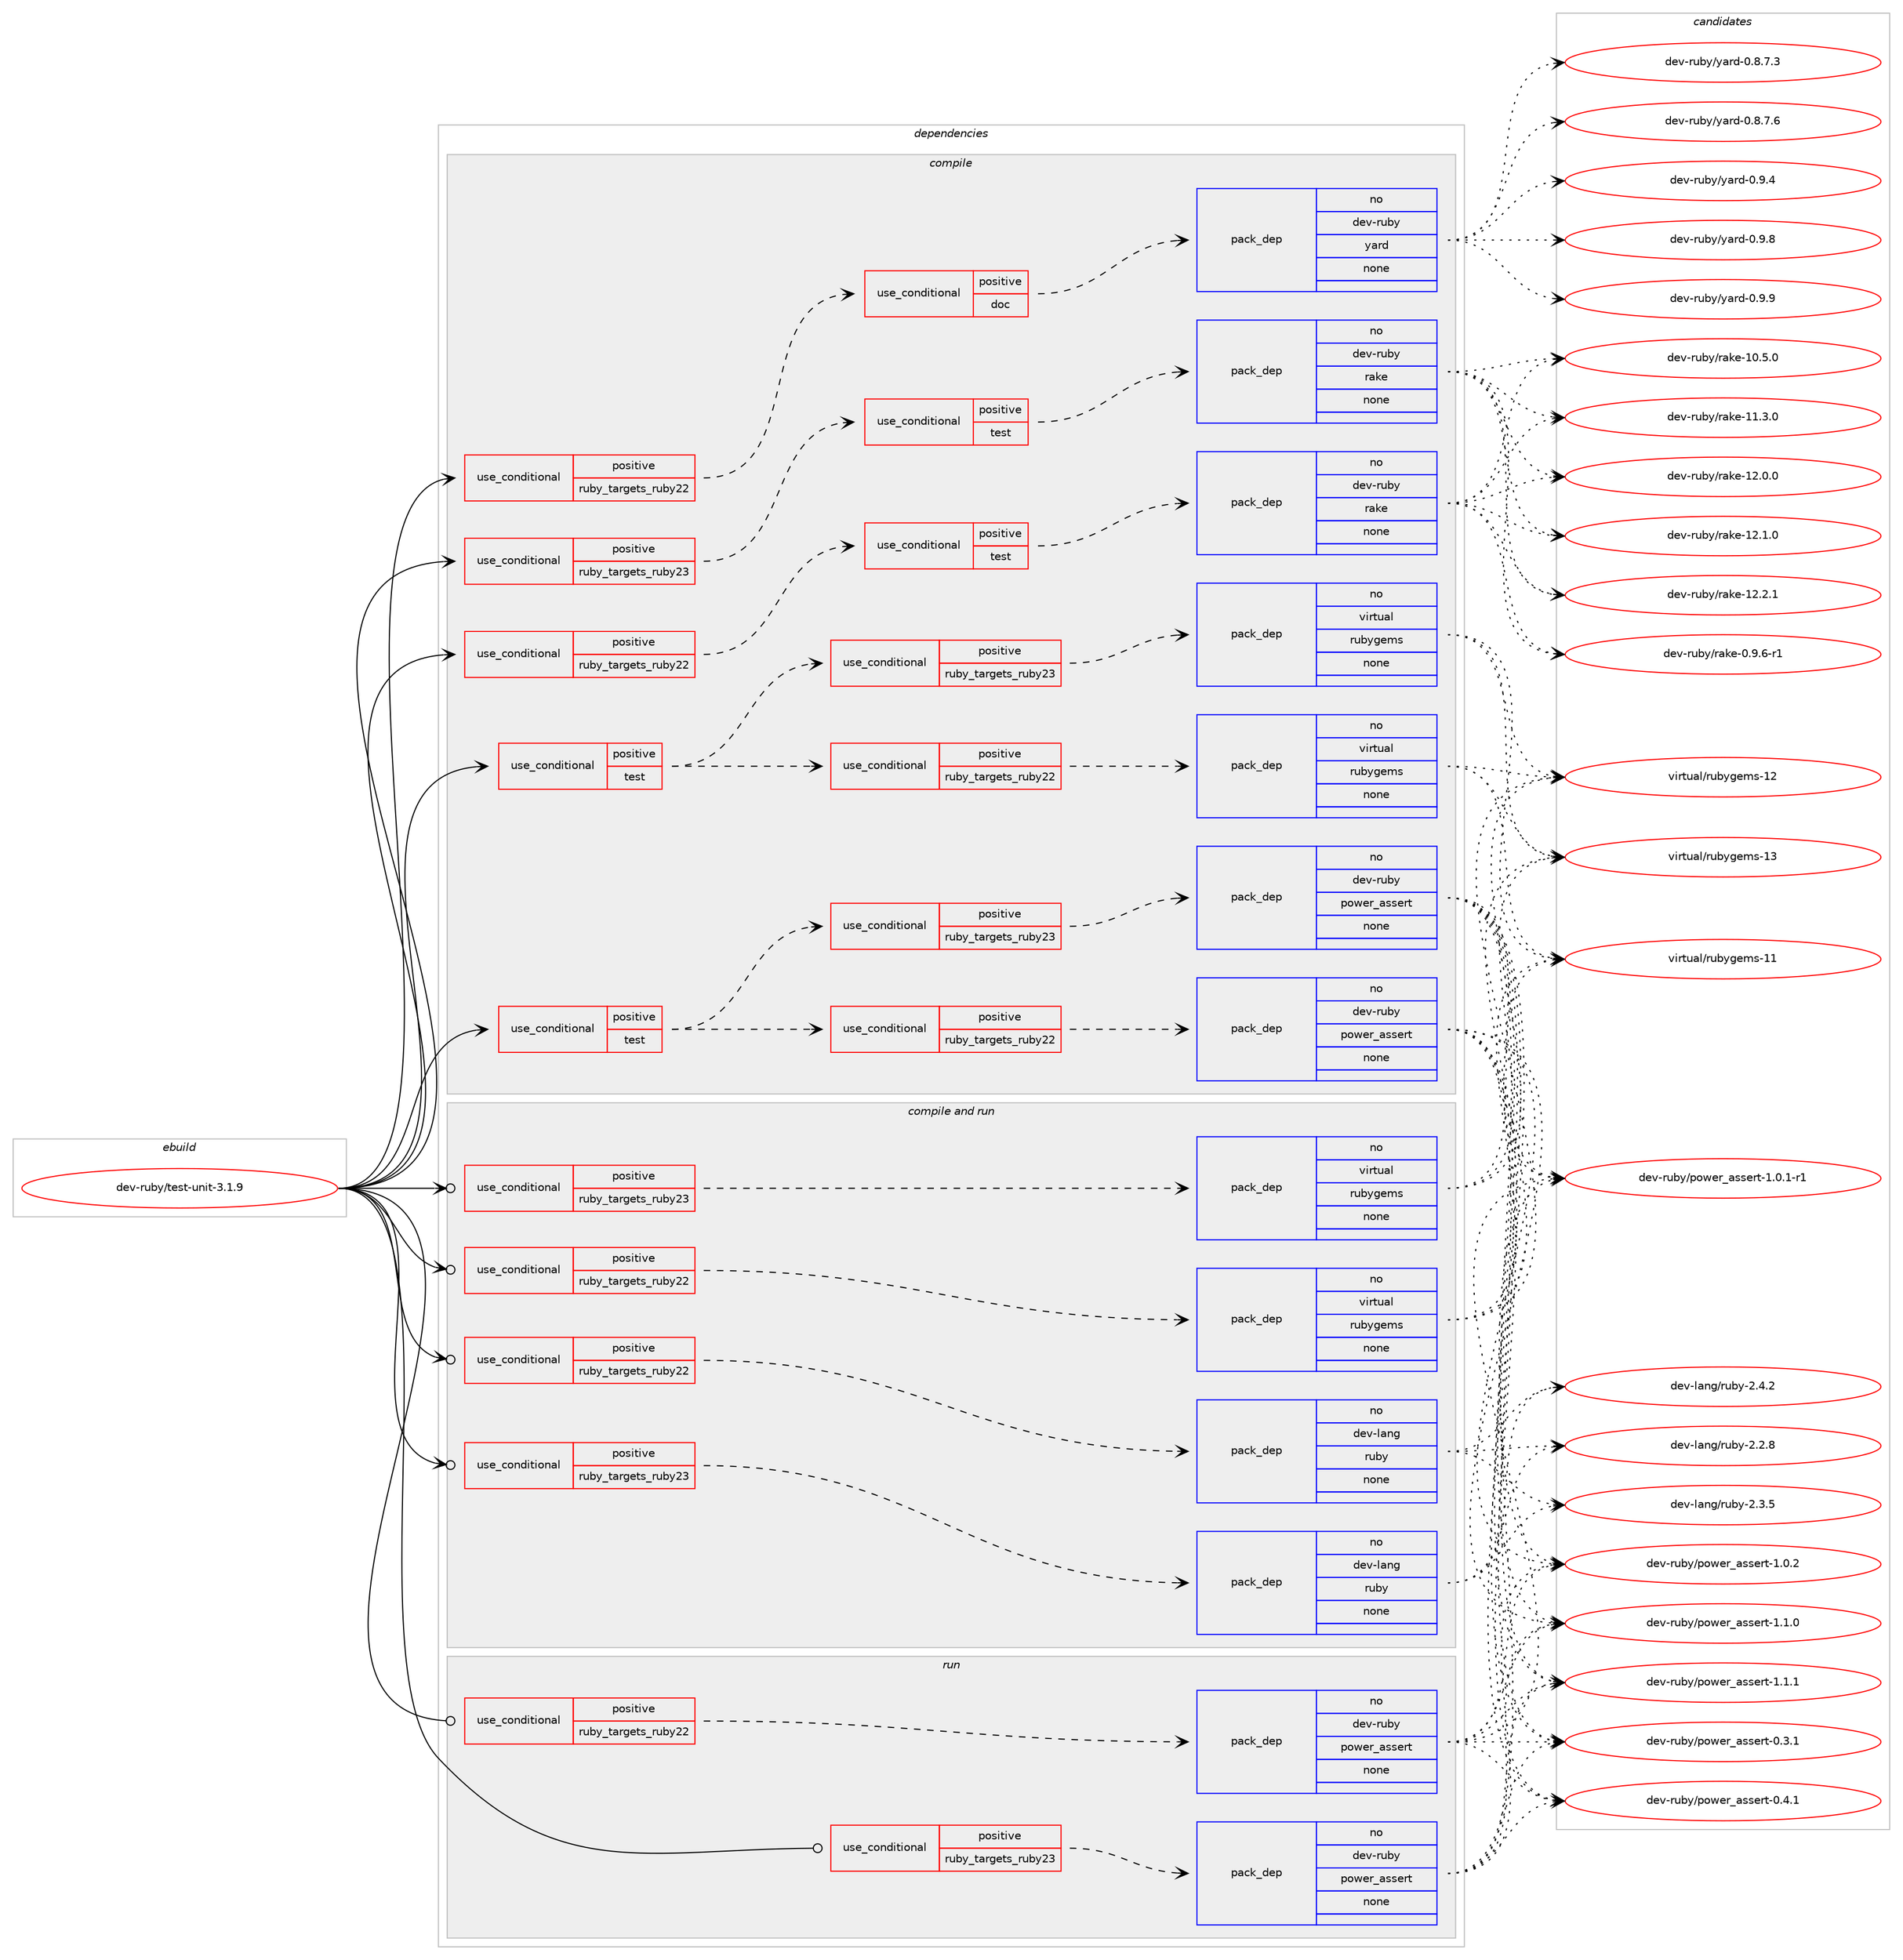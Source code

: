 digraph prolog {

# *************
# Graph options
# *************

newrank=true;
concentrate=true;
compound=true;
graph [rankdir=LR,fontname=Helvetica,fontsize=10,ranksep=1.5];#, ranksep=2.5, nodesep=0.2];
edge  [arrowhead=vee];
node  [fontname=Helvetica,fontsize=10];

# **********
# The ebuild
# **********

subgraph cluster_leftcol {
color=gray;
rank=same;
label=<<i>ebuild</i>>;
id [label="dev-ruby/test-unit-3.1.9", color=red, width=4, href="../dev-ruby/test-unit-3.1.9.svg"];
}

# ****************
# The dependencies
# ****************

subgraph cluster_midcol {
color=gray;
label=<<i>dependencies</i>>;
subgraph cluster_compile {
fillcolor="#eeeeee";
style=filled;
label=<<i>compile</i>>;
subgraph cond74630 {
dependency274043 [label=<<TABLE BORDER="0" CELLBORDER="1" CELLSPACING="0" CELLPADDING="4"><TR><TD ROWSPAN="3" CELLPADDING="10">use_conditional</TD></TR><TR><TD>positive</TD></TR><TR><TD>ruby_targets_ruby22</TD></TR></TABLE>>, shape=none, color=red];
subgraph cond74631 {
dependency274044 [label=<<TABLE BORDER="0" CELLBORDER="1" CELLSPACING="0" CELLPADDING="4"><TR><TD ROWSPAN="3" CELLPADDING="10">use_conditional</TD></TR><TR><TD>positive</TD></TR><TR><TD>doc</TD></TR></TABLE>>, shape=none, color=red];
subgraph pack195297 {
dependency274045 [label=<<TABLE BORDER="0" CELLBORDER="1" CELLSPACING="0" CELLPADDING="4" WIDTH="220"><TR><TD ROWSPAN="6" CELLPADDING="30">pack_dep</TD></TR><TR><TD WIDTH="110">no</TD></TR><TR><TD>dev-ruby</TD></TR><TR><TD>yard</TD></TR><TR><TD>none</TD></TR><TR><TD></TD></TR></TABLE>>, shape=none, color=blue];
}
dependency274044:e -> dependency274045:w [weight=20,style="dashed",arrowhead="vee"];
}
dependency274043:e -> dependency274044:w [weight=20,style="dashed",arrowhead="vee"];
}
id:e -> dependency274043:w [weight=20,style="solid",arrowhead="vee"];
subgraph cond74632 {
dependency274046 [label=<<TABLE BORDER="0" CELLBORDER="1" CELLSPACING="0" CELLPADDING="4"><TR><TD ROWSPAN="3" CELLPADDING="10">use_conditional</TD></TR><TR><TD>positive</TD></TR><TR><TD>ruby_targets_ruby22</TD></TR></TABLE>>, shape=none, color=red];
subgraph cond74633 {
dependency274047 [label=<<TABLE BORDER="0" CELLBORDER="1" CELLSPACING="0" CELLPADDING="4"><TR><TD ROWSPAN="3" CELLPADDING="10">use_conditional</TD></TR><TR><TD>positive</TD></TR><TR><TD>test</TD></TR></TABLE>>, shape=none, color=red];
subgraph pack195298 {
dependency274048 [label=<<TABLE BORDER="0" CELLBORDER="1" CELLSPACING="0" CELLPADDING="4" WIDTH="220"><TR><TD ROWSPAN="6" CELLPADDING="30">pack_dep</TD></TR><TR><TD WIDTH="110">no</TD></TR><TR><TD>dev-ruby</TD></TR><TR><TD>rake</TD></TR><TR><TD>none</TD></TR><TR><TD></TD></TR></TABLE>>, shape=none, color=blue];
}
dependency274047:e -> dependency274048:w [weight=20,style="dashed",arrowhead="vee"];
}
dependency274046:e -> dependency274047:w [weight=20,style="dashed",arrowhead="vee"];
}
id:e -> dependency274046:w [weight=20,style="solid",arrowhead="vee"];
subgraph cond74634 {
dependency274049 [label=<<TABLE BORDER="0" CELLBORDER="1" CELLSPACING="0" CELLPADDING="4"><TR><TD ROWSPAN="3" CELLPADDING="10">use_conditional</TD></TR><TR><TD>positive</TD></TR><TR><TD>ruby_targets_ruby23</TD></TR></TABLE>>, shape=none, color=red];
subgraph cond74635 {
dependency274050 [label=<<TABLE BORDER="0" CELLBORDER="1" CELLSPACING="0" CELLPADDING="4"><TR><TD ROWSPAN="3" CELLPADDING="10">use_conditional</TD></TR><TR><TD>positive</TD></TR><TR><TD>test</TD></TR></TABLE>>, shape=none, color=red];
subgraph pack195299 {
dependency274051 [label=<<TABLE BORDER="0" CELLBORDER="1" CELLSPACING="0" CELLPADDING="4" WIDTH="220"><TR><TD ROWSPAN="6" CELLPADDING="30">pack_dep</TD></TR><TR><TD WIDTH="110">no</TD></TR><TR><TD>dev-ruby</TD></TR><TR><TD>rake</TD></TR><TR><TD>none</TD></TR><TR><TD></TD></TR></TABLE>>, shape=none, color=blue];
}
dependency274050:e -> dependency274051:w [weight=20,style="dashed",arrowhead="vee"];
}
dependency274049:e -> dependency274050:w [weight=20,style="dashed",arrowhead="vee"];
}
id:e -> dependency274049:w [weight=20,style="solid",arrowhead="vee"];
subgraph cond74636 {
dependency274052 [label=<<TABLE BORDER="0" CELLBORDER="1" CELLSPACING="0" CELLPADDING="4"><TR><TD ROWSPAN="3" CELLPADDING="10">use_conditional</TD></TR><TR><TD>positive</TD></TR><TR><TD>test</TD></TR></TABLE>>, shape=none, color=red];
subgraph cond74637 {
dependency274053 [label=<<TABLE BORDER="0" CELLBORDER="1" CELLSPACING="0" CELLPADDING="4"><TR><TD ROWSPAN="3" CELLPADDING="10">use_conditional</TD></TR><TR><TD>positive</TD></TR><TR><TD>ruby_targets_ruby22</TD></TR></TABLE>>, shape=none, color=red];
subgraph pack195300 {
dependency274054 [label=<<TABLE BORDER="0" CELLBORDER="1" CELLSPACING="0" CELLPADDING="4" WIDTH="220"><TR><TD ROWSPAN="6" CELLPADDING="30">pack_dep</TD></TR><TR><TD WIDTH="110">no</TD></TR><TR><TD>dev-ruby</TD></TR><TR><TD>power_assert</TD></TR><TR><TD>none</TD></TR><TR><TD></TD></TR></TABLE>>, shape=none, color=blue];
}
dependency274053:e -> dependency274054:w [weight=20,style="dashed",arrowhead="vee"];
}
dependency274052:e -> dependency274053:w [weight=20,style="dashed",arrowhead="vee"];
subgraph cond74638 {
dependency274055 [label=<<TABLE BORDER="0" CELLBORDER="1" CELLSPACING="0" CELLPADDING="4"><TR><TD ROWSPAN="3" CELLPADDING="10">use_conditional</TD></TR><TR><TD>positive</TD></TR><TR><TD>ruby_targets_ruby23</TD></TR></TABLE>>, shape=none, color=red];
subgraph pack195301 {
dependency274056 [label=<<TABLE BORDER="0" CELLBORDER="1" CELLSPACING="0" CELLPADDING="4" WIDTH="220"><TR><TD ROWSPAN="6" CELLPADDING="30">pack_dep</TD></TR><TR><TD WIDTH="110">no</TD></TR><TR><TD>dev-ruby</TD></TR><TR><TD>power_assert</TD></TR><TR><TD>none</TD></TR><TR><TD></TD></TR></TABLE>>, shape=none, color=blue];
}
dependency274055:e -> dependency274056:w [weight=20,style="dashed",arrowhead="vee"];
}
dependency274052:e -> dependency274055:w [weight=20,style="dashed",arrowhead="vee"];
}
id:e -> dependency274052:w [weight=20,style="solid",arrowhead="vee"];
subgraph cond74639 {
dependency274057 [label=<<TABLE BORDER="0" CELLBORDER="1" CELLSPACING="0" CELLPADDING="4"><TR><TD ROWSPAN="3" CELLPADDING="10">use_conditional</TD></TR><TR><TD>positive</TD></TR><TR><TD>test</TD></TR></TABLE>>, shape=none, color=red];
subgraph cond74640 {
dependency274058 [label=<<TABLE BORDER="0" CELLBORDER="1" CELLSPACING="0" CELLPADDING="4"><TR><TD ROWSPAN="3" CELLPADDING="10">use_conditional</TD></TR><TR><TD>positive</TD></TR><TR><TD>ruby_targets_ruby22</TD></TR></TABLE>>, shape=none, color=red];
subgraph pack195302 {
dependency274059 [label=<<TABLE BORDER="0" CELLBORDER="1" CELLSPACING="0" CELLPADDING="4" WIDTH="220"><TR><TD ROWSPAN="6" CELLPADDING="30">pack_dep</TD></TR><TR><TD WIDTH="110">no</TD></TR><TR><TD>virtual</TD></TR><TR><TD>rubygems</TD></TR><TR><TD>none</TD></TR><TR><TD></TD></TR></TABLE>>, shape=none, color=blue];
}
dependency274058:e -> dependency274059:w [weight=20,style="dashed",arrowhead="vee"];
}
dependency274057:e -> dependency274058:w [weight=20,style="dashed",arrowhead="vee"];
subgraph cond74641 {
dependency274060 [label=<<TABLE BORDER="0" CELLBORDER="1" CELLSPACING="0" CELLPADDING="4"><TR><TD ROWSPAN="3" CELLPADDING="10">use_conditional</TD></TR><TR><TD>positive</TD></TR><TR><TD>ruby_targets_ruby23</TD></TR></TABLE>>, shape=none, color=red];
subgraph pack195303 {
dependency274061 [label=<<TABLE BORDER="0" CELLBORDER="1" CELLSPACING="0" CELLPADDING="4" WIDTH="220"><TR><TD ROWSPAN="6" CELLPADDING="30">pack_dep</TD></TR><TR><TD WIDTH="110">no</TD></TR><TR><TD>virtual</TD></TR><TR><TD>rubygems</TD></TR><TR><TD>none</TD></TR><TR><TD></TD></TR></TABLE>>, shape=none, color=blue];
}
dependency274060:e -> dependency274061:w [weight=20,style="dashed",arrowhead="vee"];
}
dependency274057:e -> dependency274060:w [weight=20,style="dashed",arrowhead="vee"];
}
id:e -> dependency274057:w [weight=20,style="solid",arrowhead="vee"];
}
subgraph cluster_compileandrun {
fillcolor="#eeeeee";
style=filled;
label=<<i>compile and run</i>>;
subgraph cond74642 {
dependency274062 [label=<<TABLE BORDER="0" CELLBORDER="1" CELLSPACING="0" CELLPADDING="4"><TR><TD ROWSPAN="3" CELLPADDING="10">use_conditional</TD></TR><TR><TD>positive</TD></TR><TR><TD>ruby_targets_ruby22</TD></TR></TABLE>>, shape=none, color=red];
subgraph pack195304 {
dependency274063 [label=<<TABLE BORDER="0" CELLBORDER="1" CELLSPACING="0" CELLPADDING="4" WIDTH="220"><TR><TD ROWSPAN="6" CELLPADDING="30">pack_dep</TD></TR><TR><TD WIDTH="110">no</TD></TR><TR><TD>dev-lang</TD></TR><TR><TD>ruby</TD></TR><TR><TD>none</TD></TR><TR><TD></TD></TR></TABLE>>, shape=none, color=blue];
}
dependency274062:e -> dependency274063:w [weight=20,style="dashed",arrowhead="vee"];
}
id:e -> dependency274062:w [weight=20,style="solid",arrowhead="odotvee"];
subgraph cond74643 {
dependency274064 [label=<<TABLE BORDER="0" CELLBORDER="1" CELLSPACING="0" CELLPADDING="4"><TR><TD ROWSPAN="3" CELLPADDING="10">use_conditional</TD></TR><TR><TD>positive</TD></TR><TR><TD>ruby_targets_ruby22</TD></TR></TABLE>>, shape=none, color=red];
subgraph pack195305 {
dependency274065 [label=<<TABLE BORDER="0" CELLBORDER="1" CELLSPACING="0" CELLPADDING="4" WIDTH="220"><TR><TD ROWSPAN="6" CELLPADDING="30">pack_dep</TD></TR><TR><TD WIDTH="110">no</TD></TR><TR><TD>virtual</TD></TR><TR><TD>rubygems</TD></TR><TR><TD>none</TD></TR><TR><TD></TD></TR></TABLE>>, shape=none, color=blue];
}
dependency274064:e -> dependency274065:w [weight=20,style="dashed",arrowhead="vee"];
}
id:e -> dependency274064:w [weight=20,style="solid",arrowhead="odotvee"];
subgraph cond74644 {
dependency274066 [label=<<TABLE BORDER="0" CELLBORDER="1" CELLSPACING="0" CELLPADDING="4"><TR><TD ROWSPAN="3" CELLPADDING="10">use_conditional</TD></TR><TR><TD>positive</TD></TR><TR><TD>ruby_targets_ruby23</TD></TR></TABLE>>, shape=none, color=red];
subgraph pack195306 {
dependency274067 [label=<<TABLE BORDER="0" CELLBORDER="1" CELLSPACING="0" CELLPADDING="4" WIDTH="220"><TR><TD ROWSPAN="6" CELLPADDING="30">pack_dep</TD></TR><TR><TD WIDTH="110">no</TD></TR><TR><TD>dev-lang</TD></TR><TR><TD>ruby</TD></TR><TR><TD>none</TD></TR><TR><TD></TD></TR></TABLE>>, shape=none, color=blue];
}
dependency274066:e -> dependency274067:w [weight=20,style="dashed",arrowhead="vee"];
}
id:e -> dependency274066:w [weight=20,style="solid",arrowhead="odotvee"];
subgraph cond74645 {
dependency274068 [label=<<TABLE BORDER="0" CELLBORDER="1" CELLSPACING="0" CELLPADDING="4"><TR><TD ROWSPAN="3" CELLPADDING="10">use_conditional</TD></TR><TR><TD>positive</TD></TR><TR><TD>ruby_targets_ruby23</TD></TR></TABLE>>, shape=none, color=red];
subgraph pack195307 {
dependency274069 [label=<<TABLE BORDER="0" CELLBORDER="1" CELLSPACING="0" CELLPADDING="4" WIDTH="220"><TR><TD ROWSPAN="6" CELLPADDING="30">pack_dep</TD></TR><TR><TD WIDTH="110">no</TD></TR><TR><TD>virtual</TD></TR><TR><TD>rubygems</TD></TR><TR><TD>none</TD></TR><TR><TD></TD></TR></TABLE>>, shape=none, color=blue];
}
dependency274068:e -> dependency274069:w [weight=20,style="dashed",arrowhead="vee"];
}
id:e -> dependency274068:w [weight=20,style="solid",arrowhead="odotvee"];
}
subgraph cluster_run {
fillcolor="#eeeeee";
style=filled;
label=<<i>run</i>>;
subgraph cond74646 {
dependency274070 [label=<<TABLE BORDER="0" CELLBORDER="1" CELLSPACING="0" CELLPADDING="4"><TR><TD ROWSPAN="3" CELLPADDING="10">use_conditional</TD></TR><TR><TD>positive</TD></TR><TR><TD>ruby_targets_ruby22</TD></TR></TABLE>>, shape=none, color=red];
subgraph pack195308 {
dependency274071 [label=<<TABLE BORDER="0" CELLBORDER="1" CELLSPACING="0" CELLPADDING="4" WIDTH="220"><TR><TD ROWSPAN="6" CELLPADDING="30">pack_dep</TD></TR><TR><TD WIDTH="110">no</TD></TR><TR><TD>dev-ruby</TD></TR><TR><TD>power_assert</TD></TR><TR><TD>none</TD></TR><TR><TD></TD></TR></TABLE>>, shape=none, color=blue];
}
dependency274070:e -> dependency274071:w [weight=20,style="dashed",arrowhead="vee"];
}
id:e -> dependency274070:w [weight=20,style="solid",arrowhead="odot"];
subgraph cond74647 {
dependency274072 [label=<<TABLE BORDER="0" CELLBORDER="1" CELLSPACING="0" CELLPADDING="4"><TR><TD ROWSPAN="3" CELLPADDING="10">use_conditional</TD></TR><TR><TD>positive</TD></TR><TR><TD>ruby_targets_ruby23</TD></TR></TABLE>>, shape=none, color=red];
subgraph pack195309 {
dependency274073 [label=<<TABLE BORDER="0" CELLBORDER="1" CELLSPACING="0" CELLPADDING="4" WIDTH="220"><TR><TD ROWSPAN="6" CELLPADDING="30">pack_dep</TD></TR><TR><TD WIDTH="110">no</TD></TR><TR><TD>dev-ruby</TD></TR><TR><TD>power_assert</TD></TR><TR><TD>none</TD></TR><TR><TD></TD></TR></TABLE>>, shape=none, color=blue];
}
dependency274072:e -> dependency274073:w [weight=20,style="dashed",arrowhead="vee"];
}
id:e -> dependency274072:w [weight=20,style="solid",arrowhead="odot"];
}
}

# **************
# The candidates
# **************

subgraph cluster_choices {
rank=same;
color=gray;
label=<<i>candidates</i>>;

subgraph choice195297 {
color=black;
nodesep=1;
choice100101118451141179812147121971141004548465646554651 [label="dev-ruby/yard-0.8.7.3", color=red, width=4,href="../dev-ruby/yard-0.8.7.3.svg"];
choice100101118451141179812147121971141004548465646554654 [label="dev-ruby/yard-0.8.7.6", color=red, width=4,href="../dev-ruby/yard-0.8.7.6.svg"];
choice10010111845114117981214712197114100454846574652 [label="dev-ruby/yard-0.9.4", color=red, width=4,href="../dev-ruby/yard-0.9.4.svg"];
choice10010111845114117981214712197114100454846574656 [label="dev-ruby/yard-0.9.8", color=red, width=4,href="../dev-ruby/yard-0.9.8.svg"];
choice10010111845114117981214712197114100454846574657 [label="dev-ruby/yard-0.9.9", color=red, width=4,href="../dev-ruby/yard-0.9.9.svg"];
dependency274045:e -> choice100101118451141179812147121971141004548465646554651:w [style=dotted,weight="100"];
dependency274045:e -> choice100101118451141179812147121971141004548465646554654:w [style=dotted,weight="100"];
dependency274045:e -> choice10010111845114117981214712197114100454846574652:w [style=dotted,weight="100"];
dependency274045:e -> choice10010111845114117981214712197114100454846574656:w [style=dotted,weight="100"];
dependency274045:e -> choice10010111845114117981214712197114100454846574657:w [style=dotted,weight="100"];
}
subgraph choice195298 {
color=black;
nodesep=1;
choice100101118451141179812147114971071014548465746544511449 [label="dev-ruby/rake-0.9.6-r1", color=red, width=4,href="../dev-ruby/rake-0.9.6-r1.svg"];
choice1001011184511411798121471149710710145494846534648 [label="dev-ruby/rake-10.5.0", color=red, width=4,href="../dev-ruby/rake-10.5.0.svg"];
choice1001011184511411798121471149710710145494946514648 [label="dev-ruby/rake-11.3.0", color=red, width=4,href="../dev-ruby/rake-11.3.0.svg"];
choice1001011184511411798121471149710710145495046484648 [label="dev-ruby/rake-12.0.0", color=red, width=4,href="../dev-ruby/rake-12.0.0.svg"];
choice1001011184511411798121471149710710145495046494648 [label="dev-ruby/rake-12.1.0", color=red, width=4,href="../dev-ruby/rake-12.1.0.svg"];
choice1001011184511411798121471149710710145495046504649 [label="dev-ruby/rake-12.2.1", color=red, width=4,href="../dev-ruby/rake-12.2.1.svg"];
dependency274048:e -> choice100101118451141179812147114971071014548465746544511449:w [style=dotted,weight="100"];
dependency274048:e -> choice1001011184511411798121471149710710145494846534648:w [style=dotted,weight="100"];
dependency274048:e -> choice1001011184511411798121471149710710145494946514648:w [style=dotted,weight="100"];
dependency274048:e -> choice1001011184511411798121471149710710145495046484648:w [style=dotted,weight="100"];
dependency274048:e -> choice1001011184511411798121471149710710145495046494648:w [style=dotted,weight="100"];
dependency274048:e -> choice1001011184511411798121471149710710145495046504649:w [style=dotted,weight="100"];
}
subgraph choice195299 {
color=black;
nodesep=1;
choice100101118451141179812147114971071014548465746544511449 [label="dev-ruby/rake-0.9.6-r1", color=red, width=4,href="../dev-ruby/rake-0.9.6-r1.svg"];
choice1001011184511411798121471149710710145494846534648 [label="dev-ruby/rake-10.5.0", color=red, width=4,href="../dev-ruby/rake-10.5.0.svg"];
choice1001011184511411798121471149710710145494946514648 [label="dev-ruby/rake-11.3.0", color=red, width=4,href="../dev-ruby/rake-11.3.0.svg"];
choice1001011184511411798121471149710710145495046484648 [label="dev-ruby/rake-12.0.0", color=red, width=4,href="../dev-ruby/rake-12.0.0.svg"];
choice1001011184511411798121471149710710145495046494648 [label="dev-ruby/rake-12.1.0", color=red, width=4,href="../dev-ruby/rake-12.1.0.svg"];
choice1001011184511411798121471149710710145495046504649 [label="dev-ruby/rake-12.2.1", color=red, width=4,href="../dev-ruby/rake-12.2.1.svg"];
dependency274051:e -> choice100101118451141179812147114971071014548465746544511449:w [style=dotted,weight="100"];
dependency274051:e -> choice1001011184511411798121471149710710145494846534648:w [style=dotted,weight="100"];
dependency274051:e -> choice1001011184511411798121471149710710145494946514648:w [style=dotted,weight="100"];
dependency274051:e -> choice1001011184511411798121471149710710145495046484648:w [style=dotted,weight="100"];
dependency274051:e -> choice1001011184511411798121471149710710145495046494648:w [style=dotted,weight="100"];
dependency274051:e -> choice1001011184511411798121471149710710145495046504649:w [style=dotted,weight="100"];
}
subgraph choice195300 {
color=black;
nodesep=1;
choice1001011184511411798121471121111191011149597115115101114116454846514649 [label="dev-ruby/power_assert-0.3.1", color=red, width=4,href="../dev-ruby/power_assert-0.3.1.svg"];
choice1001011184511411798121471121111191011149597115115101114116454846524649 [label="dev-ruby/power_assert-0.4.1", color=red, width=4,href="../dev-ruby/power_assert-0.4.1.svg"];
choice10010111845114117981214711211111910111495971151151011141164549464846494511449 [label="dev-ruby/power_assert-1.0.1-r1", color=red, width=4,href="../dev-ruby/power_assert-1.0.1-r1.svg"];
choice1001011184511411798121471121111191011149597115115101114116454946484650 [label="dev-ruby/power_assert-1.0.2", color=red, width=4,href="../dev-ruby/power_assert-1.0.2.svg"];
choice1001011184511411798121471121111191011149597115115101114116454946494648 [label="dev-ruby/power_assert-1.1.0", color=red, width=4,href="../dev-ruby/power_assert-1.1.0.svg"];
choice1001011184511411798121471121111191011149597115115101114116454946494649 [label="dev-ruby/power_assert-1.1.1", color=red, width=4,href="../dev-ruby/power_assert-1.1.1.svg"];
dependency274054:e -> choice1001011184511411798121471121111191011149597115115101114116454846514649:w [style=dotted,weight="100"];
dependency274054:e -> choice1001011184511411798121471121111191011149597115115101114116454846524649:w [style=dotted,weight="100"];
dependency274054:e -> choice10010111845114117981214711211111910111495971151151011141164549464846494511449:w [style=dotted,weight="100"];
dependency274054:e -> choice1001011184511411798121471121111191011149597115115101114116454946484650:w [style=dotted,weight="100"];
dependency274054:e -> choice1001011184511411798121471121111191011149597115115101114116454946494648:w [style=dotted,weight="100"];
dependency274054:e -> choice1001011184511411798121471121111191011149597115115101114116454946494649:w [style=dotted,weight="100"];
}
subgraph choice195301 {
color=black;
nodesep=1;
choice1001011184511411798121471121111191011149597115115101114116454846514649 [label="dev-ruby/power_assert-0.3.1", color=red, width=4,href="../dev-ruby/power_assert-0.3.1.svg"];
choice1001011184511411798121471121111191011149597115115101114116454846524649 [label="dev-ruby/power_assert-0.4.1", color=red, width=4,href="../dev-ruby/power_assert-0.4.1.svg"];
choice10010111845114117981214711211111910111495971151151011141164549464846494511449 [label="dev-ruby/power_assert-1.0.1-r1", color=red, width=4,href="../dev-ruby/power_assert-1.0.1-r1.svg"];
choice1001011184511411798121471121111191011149597115115101114116454946484650 [label="dev-ruby/power_assert-1.0.2", color=red, width=4,href="../dev-ruby/power_assert-1.0.2.svg"];
choice1001011184511411798121471121111191011149597115115101114116454946494648 [label="dev-ruby/power_assert-1.1.0", color=red, width=4,href="../dev-ruby/power_assert-1.1.0.svg"];
choice1001011184511411798121471121111191011149597115115101114116454946494649 [label="dev-ruby/power_assert-1.1.1", color=red, width=4,href="../dev-ruby/power_assert-1.1.1.svg"];
dependency274056:e -> choice1001011184511411798121471121111191011149597115115101114116454846514649:w [style=dotted,weight="100"];
dependency274056:e -> choice1001011184511411798121471121111191011149597115115101114116454846524649:w [style=dotted,weight="100"];
dependency274056:e -> choice10010111845114117981214711211111910111495971151151011141164549464846494511449:w [style=dotted,weight="100"];
dependency274056:e -> choice1001011184511411798121471121111191011149597115115101114116454946484650:w [style=dotted,weight="100"];
dependency274056:e -> choice1001011184511411798121471121111191011149597115115101114116454946494648:w [style=dotted,weight="100"];
dependency274056:e -> choice1001011184511411798121471121111191011149597115115101114116454946494649:w [style=dotted,weight="100"];
}
subgraph choice195302 {
color=black;
nodesep=1;
choice118105114116117971084711411798121103101109115454949 [label="virtual/rubygems-11", color=red, width=4,href="../virtual/rubygems-11.svg"];
choice118105114116117971084711411798121103101109115454950 [label="virtual/rubygems-12", color=red, width=4,href="../virtual/rubygems-12.svg"];
choice118105114116117971084711411798121103101109115454951 [label="virtual/rubygems-13", color=red, width=4,href="../virtual/rubygems-13.svg"];
dependency274059:e -> choice118105114116117971084711411798121103101109115454949:w [style=dotted,weight="100"];
dependency274059:e -> choice118105114116117971084711411798121103101109115454950:w [style=dotted,weight="100"];
dependency274059:e -> choice118105114116117971084711411798121103101109115454951:w [style=dotted,weight="100"];
}
subgraph choice195303 {
color=black;
nodesep=1;
choice118105114116117971084711411798121103101109115454949 [label="virtual/rubygems-11", color=red, width=4,href="../virtual/rubygems-11.svg"];
choice118105114116117971084711411798121103101109115454950 [label="virtual/rubygems-12", color=red, width=4,href="../virtual/rubygems-12.svg"];
choice118105114116117971084711411798121103101109115454951 [label="virtual/rubygems-13", color=red, width=4,href="../virtual/rubygems-13.svg"];
dependency274061:e -> choice118105114116117971084711411798121103101109115454949:w [style=dotted,weight="100"];
dependency274061:e -> choice118105114116117971084711411798121103101109115454950:w [style=dotted,weight="100"];
dependency274061:e -> choice118105114116117971084711411798121103101109115454951:w [style=dotted,weight="100"];
}
subgraph choice195304 {
color=black;
nodesep=1;
choice10010111845108971101034711411798121455046504656 [label="dev-lang/ruby-2.2.8", color=red, width=4,href="../dev-lang/ruby-2.2.8.svg"];
choice10010111845108971101034711411798121455046514653 [label="dev-lang/ruby-2.3.5", color=red, width=4,href="../dev-lang/ruby-2.3.5.svg"];
choice10010111845108971101034711411798121455046524650 [label="dev-lang/ruby-2.4.2", color=red, width=4,href="../dev-lang/ruby-2.4.2.svg"];
dependency274063:e -> choice10010111845108971101034711411798121455046504656:w [style=dotted,weight="100"];
dependency274063:e -> choice10010111845108971101034711411798121455046514653:w [style=dotted,weight="100"];
dependency274063:e -> choice10010111845108971101034711411798121455046524650:w [style=dotted,weight="100"];
}
subgraph choice195305 {
color=black;
nodesep=1;
choice118105114116117971084711411798121103101109115454949 [label="virtual/rubygems-11", color=red, width=4,href="../virtual/rubygems-11.svg"];
choice118105114116117971084711411798121103101109115454950 [label="virtual/rubygems-12", color=red, width=4,href="../virtual/rubygems-12.svg"];
choice118105114116117971084711411798121103101109115454951 [label="virtual/rubygems-13", color=red, width=4,href="../virtual/rubygems-13.svg"];
dependency274065:e -> choice118105114116117971084711411798121103101109115454949:w [style=dotted,weight="100"];
dependency274065:e -> choice118105114116117971084711411798121103101109115454950:w [style=dotted,weight="100"];
dependency274065:e -> choice118105114116117971084711411798121103101109115454951:w [style=dotted,weight="100"];
}
subgraph choice195306 {
color=black;
nodesep=1;
choice10010111845108971101034711411798121455046504656 [label="dev-lang/ruby-2.2.8", color=red, width=4,href="../dev-lang/ruby-2.2.8.svg"];
choice10010111845108971101034711411798121455046514653 [label="dev-lang/ruby-2.3.5", color=red, width=4,href="../dev-lang/ruby-2.3.5.svg"];
choice10010111845108971101034711411798121455046524650 [label="dev-lang/ruby-2.4.2", color=red, width=4,href="../dev-lang/ruby-2.4.2.svg"];
dependency274067:e -> choice10010111845108971101034711411798121455046504656:w [style=dotted,weight="100"];
dependency274067:e -> choice10010111845108971101034711411798121455046514653:w [style=dotted,weight="100"];
dependency274067:e -> choice10010111845108971101034711411798121455046524650:w [style=dotted,weight="100"];
}
subgraph choice195307 {
color=black;
nodesep=1;
choice118105114116117971084711411798121103101109115454949 [label="virtual/rubygems-11", color=red, width=4,href="../virtual/rubygems-11.svg"];
choice118105114116117971084711411798121103101109115454950 [label="virtual/rubygems-12", color=red, width=4,href="../virtual/rubygems-12.svg"];
choice118105114116117971084711411798121103101109115454951 [label="virtual/rubygems-13", color=red, width=4,href="../virtual/rubygems-13.svg"];
dependency274069:e -> choice118105114116117971084711411798121103101109115454949:w [style=dotted,weight="100"];
dependency274069:e -> choice118105114116117971084711411798121103101109115454950:w [style=dotted,weight="100"];
dependency274069:e -> choice118105114116117971084711411798121103101109115454951:w [style=dotted,weight="100"];
}
subgraph choice195308 {
color=black;
nodesep=1;
choice1001011184511411798121471121111191011149597115115101114116454846514649 [label="dev-ruby/power_assert-0.3.1", color=red, width=4,href="../dev-ruby/power_assert-0.3.1.svg"];
choice1001011184511411798121471121111191011149597115115101114116454846524649 [label="dev-ruby/power_assert-0.4.1", color=red, width=4,href="../dev-ruby/power_assert-0.4.1.svg"];
choice10010111845114117981214711211111910111495971151151011141164549464846494511449 [label="dev-ruby/power_assert-1.0.1-r1", color=red, width=4,href="../dev-ruby/power_assert-1.0.1-r1.svg"];
choice1001011184511411798121471121111191011149597115115101114116454946484650 [label="dev-ruby/power_assert-1.0.2", color=red, width=4,href="../dev-ruby/power_assert-1.0.2.svg"];
choice1001011184511411798121471121111191011149597115115101114116454946494648 [label="dev-ruby/power_assert-1.1.0", color=red, width=4,href="../dev-ruby/power_assert-1.1.0.svg"];
choice1001011184511411798121471121111191011149597115115101114116454946494649 [label="dev-ruby/power_assert-1.1.1", color=red, width=4,href="../dev-ruby/power_assert-1.1.1.svg"];
dependency274071:e -> choice1001011184511411798121471121111191011149597115115101114116454846514649:w [style=dotted,weight="100"];
dependency274071:e -> choice1001011184511411798121471121111191011149597115115101114116454846524649:w [style=dotted,weight="100"];
dependency274071:e -> choice10010111845114117981214711211111910111495971151151011141164549464846494511449:w [style=dotted,weight="100"];
dependency274071:e -> choice1001011184511411798121471121111191011149597115115101114116454946484650:w [style=dotted,weight="100"];
dependency274071:e -> choice1001011184511411798121471121111191011149597115115101114116454946494648:w [style=dotted,weight="100"];
dependency274071:e -> choice1001011184511411798121471121111191011149597115115101114116454946494649:w [style=dotted,weight="100"];
}
subgraph choice195309 {
color=black;
nodesep=1;
choice1001011184511411798121471121111191011149597115115101114116454846514649 [label="dev-ruby/power_assert-0.3.1", color=red, width=4,href="../dev-ruby/power_assert-0.3.1.svg"];
choice1001011184511411798121471121111191011149597115115101114116454846524649 [label="dev-ruby/power_assert-0.4.1", color=red, width=4,href="../dev-ruby/power_assert-0.4.1.svg"];
choice10010111845114117981214711211111910111495971151151011141164549464846494511449 [label="dev-ruby/power_assert-1.0.1-r1", color=red, width=4,href="../dev-ruby/power_assert-1.0.1-r1.svg"];
choice1001011184511411798121471121111191011149597115115101114116454946484650 [label="dev-ruby/power_assert-1.0.2", color=red, width=4,href="../dev-ruby/power_assert-1.0.2.svg"];
choice1001011184511411798121471121111191011149597115115101114116454946494648 [label="dev-ruby/power_assert-1.1.0", color=red, width=4,href="../dev-ruby/power_assert-1.1.0.svg"];
choice1001011184511411798121471121111191011149597115115101114116454946494649 [label="dev-ruby/power_assert-1.1.1", color=red, width=4,href="../dev-ruby/power_assert-1.1.1.svg"];
dependency274073:e -> choice1001011184511411798121471121111191011149597115115101114116454846514649:w [style=dotted,weight="100"];
dependency274073:e -> choice1001011184511411798121471121111191011149597115115101114116454846524649:w [style=dotted,weight="100"];
dependency274073:e -> choice10010111845114117981214711211111910111495971151151011141164549464846494511449:w [style=dotted,weight="100"];
dependency274073:e -> choice1001011184511411798121471121111191011149597115115101114116454946484650:w [style=dotted,weight="100"];
dependency274073:e -> choice1001011184511411798121471121111191011149597115115101114116454946494648:w [style=dotted,weight="100"];
dependency274073:e -> choice1001011184511411798121471121111191011149597115115101114116454946494649:w [style=dotted,weight="100"];
}
}

}
